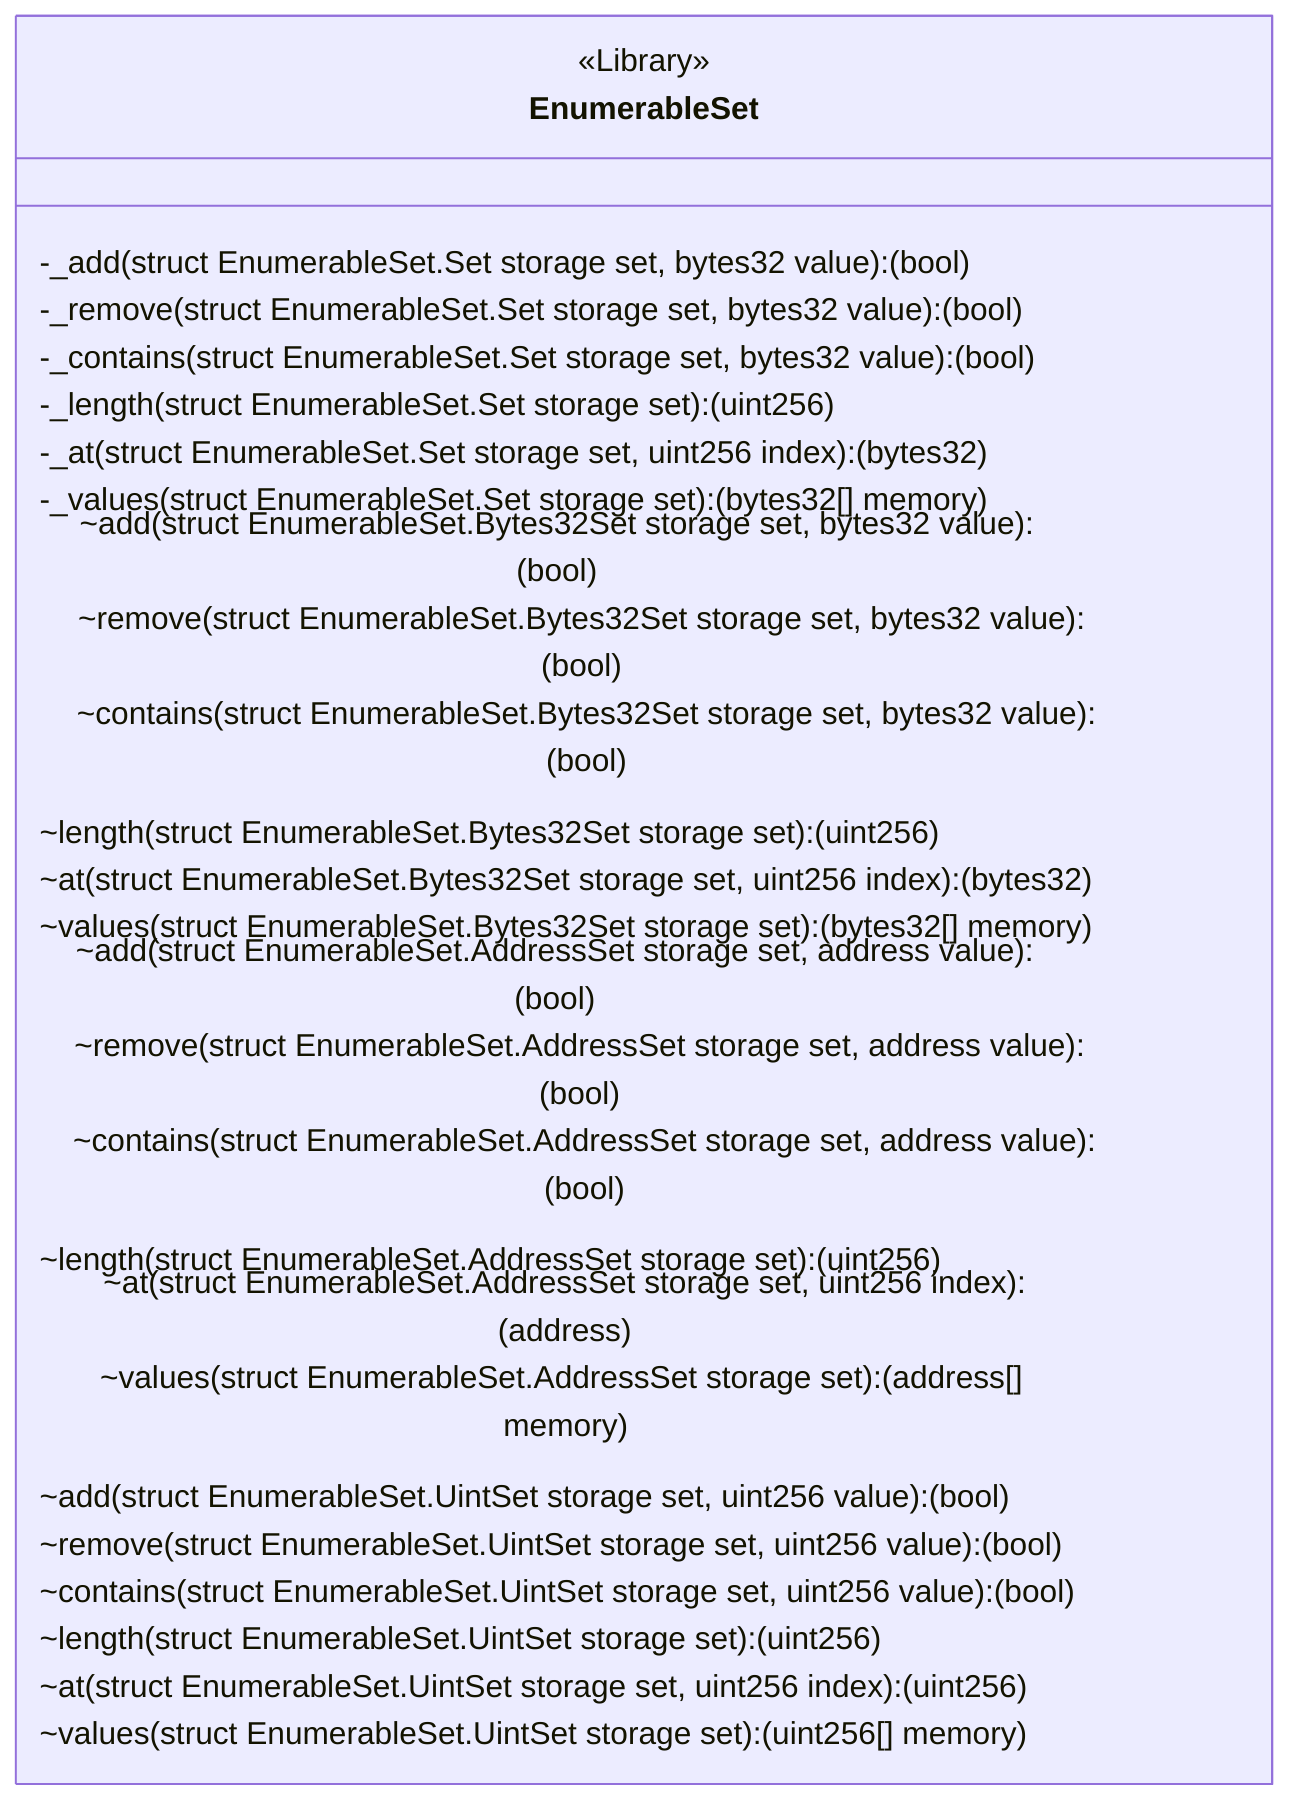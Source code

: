 classDiagram
  %% 1330:11640:0
  class EnumerableSet {
    <<Library>>
    -_add(struct EnumerableSet.Set storage set, bytes32 value): (bool)
    -_remove(struct EnumerableSet.Set storage set, bytes32 value): (bool)
    -_contains(struct EnumerableSet.Set storage set, bytes32 value): (bool)
    -_length(struct EnumerableSet.Set storage set): (uint256)
    -_at(struct EnumerableSet.Set storage set, uint256 index): (bytes32)
    -_values(struct EnumerableSet.Set storage set): (bytes32[] memory)
    ~add(struct EnumerableSet.Bytes32Set storage set, bytes32 value): (bool)
    ~remove(struct EnumerableSet.Bytes32Set storage set, bytes32 value): (bool)
    ~contains(struct EnumerableSet.Bytes32Set storage set, bytes32 value): (bool)
    ~length(struct EnumerableSet.Bytes32Set storage set): (uint256)
    ~at(struct EnumerableSet.Bytes32Set storage set, uint256 index): (bytes32)
    ~values(struct EnumerableSet.Bytes32Set storage set): (bytes32[] memory)
    ~add(struct EnumerableSet.AddressSet storage set, address value): (bool)
    ~remove(struct EnumerableSet.AddressSet storage set, address value): (bool)
    ~contains(struct EnumerableSet.AddressSet storage set, address value): (bool)
    ~length(struct EnumerableSet.AddressSet storage set): (uint256)
    ~at(struct EnumerableSet.AddressSet storage set, uint256 index): (address)
    ~values(struct EnumerableSet.AddressSet storage set): (address[] memory)
    ~add(struct EnumerableSet.UintSet storage set, uint256 value): (bool)
    ~remove(struct EnumerableSet.UintSet storage set, uint256 value): (bool)
    ~contains(struct EnumerableSet.UintSet storage set, uint256 value): (bool)
    ~length(struct EnumerableSet.UintSet storage set): (uint256)
    ~at(struct EnumerableSet.UintSet storage set, uint256 index): (uint256)
    ~values(struct EnumerableSet.UintSet storage set): (uint256[] memory)
  }